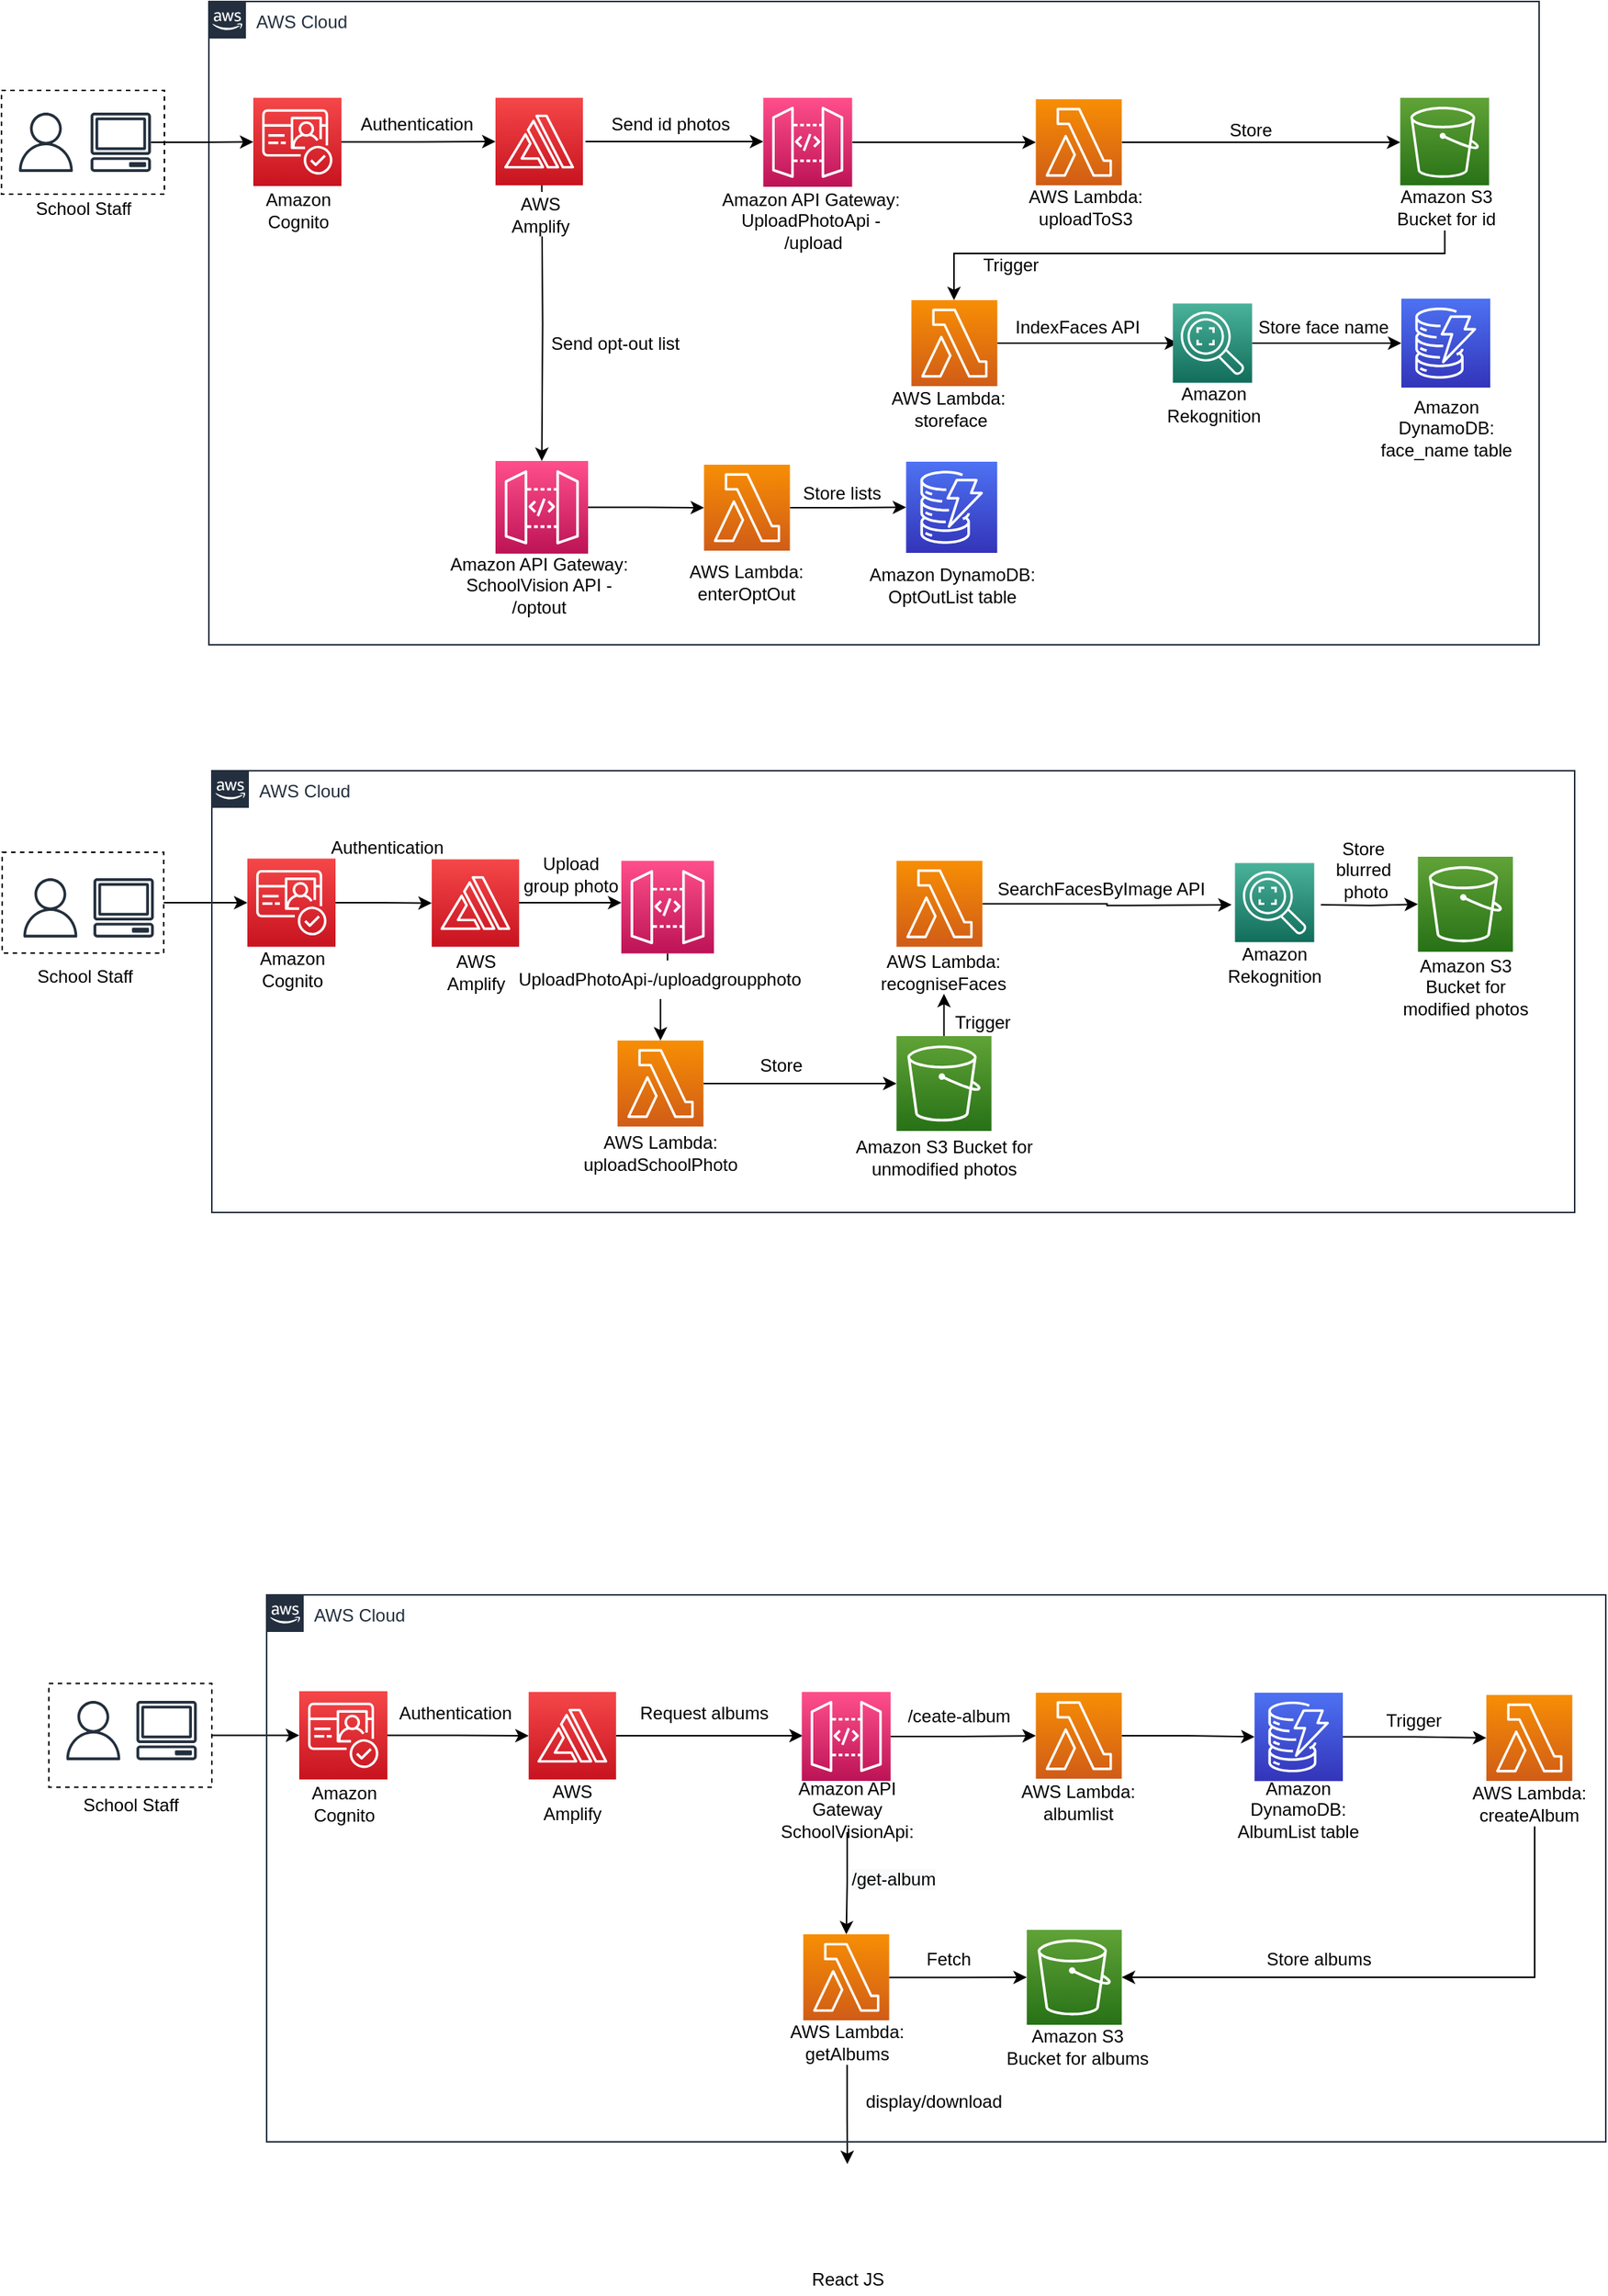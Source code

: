 <mxfile version="16.5.4" type="github">
  <diagram id="0s8Wk6ZnzA-2uvvJdeFV" name="Page-1">
    <mxGraphModel dx="1149" dy="633" grid="0" gridSize="10" guides="1" tooltips="1" connect="1" arrows="1" fold="1" page="1" pageScale="1" pageWidth="1200" pageHeight="1920" math="0" shadow="0">
      <root>
        <mxCell id="0" />
        <mxCell id="1" parent="0" />
        <mxCell id="Q5xUvwP0jopd77sharJf-6" value="AWS Cloud" style="points=[[0,0],[0.25,0],[0.5,0],[0.75,0],[1,0],[1,0.25],[1,0.5],[1,0.75],[1,1],[0.75,1],[0.5,1],[0.25,1],[0,1],[0,0.75],[0,0.5],[0,0.25]];outlineConnect=0;gradientColor=none;html=1;whiteSpace=wrap;fontSize=12;fontStyle=0;container=1;pointerEvents=0;collapsible=0;recursiveResize=0;shape=mxgraph.aws4.group;grIcon=mxgraph.aws4.group_aws_cloud_alt;strokeColor=#232F3E;fillColor=#FFFFFF;verticalAlign=top;align=left;spacingLeft=30;fontColor=#232F3E;dashed=0;" parent="1" vertex="1">
          <mxGeometry x="180" y="100" width="898" height="434" as="geometry" />
        </mxCell>
        <mxCell id="Q5xUvwP0jopd77sharJf-16" style="edgeStyle=orthogonalEdgeStyle;rounded=0;orthogonalLoop=1;jettySize=auto;html=1;" parent="Q5xUvwP0jopd77sharJf-6" target="Q5xUvwP0jopd77sharJf-12" edge="1">
          <mxGeometry relative="1" as="geometry">
            <mxPoint x="254.25" y="94.5" as="sourcePoint" />
          </mxGeometry>
        </mxCell>
        <mxCell id="Q5xUvwP0jopd77sharJf-28" style="edgeStyle=orthogonalEdgeStyle;rounded=0;orthogonalLoop=1;jettySize=auto;html=1;" parent="Q5xUvwP0jopd77sharJf-6" target="Q5xUvwP0jopd77sharJf-3" edge="1">
          <mxGeometry relative="1" as="geometry">
            <mxPoint x="224.75" y="124" as="sourcePoint" />
          </mxGeometry>
        </mxCell>
        <mxCell id="Q5xUvwP0jopd77sharJf-24" style="edgeStyle=orthogonalEdgeStyle;rounded=0;orthogonalLoop=1;jettySize=auto;html=1;" parent="Q5xUvwP0jopd77sharJf-6" source="Q5xUvwP0jopd77sharJf-5" target="Q5xUvwP0jopd77sharJf-4" edge="1">
          <mxGeometry relative="1" as="geometry">
            <Array as="points">
              <mxPoint x="834" y="170" />
              <mxPoint x="503" y="170" />
            </Array>
          </mxGeometry>
        </mxCell>
        <mxCell id="Q5xUvwP0jopd77sharJf-5" value="" style="sketch=0;points=[[0,0,0],[0.25,0,0],[0.5,0,0],[0.75,0,0],[1,0,0],[0,1,0],[0.25,1,0],[0.5,1,0],[0.75,1,0],[1,1,0],[0,0.25,0],[0,0.5,0],[0,0.75,0],[1,0.25,0],[1,0.5,0],[1,0.75,0]];outlineConnect=0;fontColor=#232F3E;gradientColor=#60A337;gradientDirection=north;fillColor=#277116;strokeColor=#ffffff;dashed=0;verticalLabelPosition=bottom;verticalAlign=top;align=center;html=1;fontSize=12;fontStyle=0;aspect=fixed;shape=mxgraph.aws4.resourceIcon;resIcon=mxgraph.aws4.s3;" parent="Q5xUvwP0jopd77sharJf-6" vertex="1">
          <mxGeometry x="804.25" y="65" width="60" height="60" as="geometry" />
        </mxCell>
        <mxCell id="Q5xUvwP0jopd77sharJf-25" style="edgeStyle=orthogonalEdgeStyle;rounded=0;orthogonalLoop=1;jettySize=auto;html=1;" parent="Q5xUvwP0jopd77sharJf-6" source="Q5xUvwP0jopd77sharJf-4" edge="1">
          <mxGeometry relative="1" as="geometry">
            <mxPoint x="654.25" y="230.5" as="targetPoint" />
          </mxGeometry>
        </mxCell>
        <mxCell id="Q5xUvwP0jopd77sharJf-4" value="" style="sketch=0;points=[[0,0,0],[0.25,0,0],[0.5,0,0],[0.75,0,0],[1,0,0],[0,1,0],[0.25,1,0],[0.5,1,0],[0.75,1,0],[1,1,0],[0,0.25,0],[0,0.5,0],[0,0.75,0],[1,0.25,0],[1,0.5,0],[1,0.75,0]];outlineConnect=0;fontColor=#232F3E;gradientColor=#F78E04;gradientDirection=north;fillColor=#D05C17;strokeColor=#ffffff;dashed=0;verticalLabelPosition=bottom;verticalAlign=top;align=center;html=1;fontSize=12;fontStyle=0;aspect=fixed;shape=mxgraph.aws4.resourceIcon;resIcon=mxgraph.aws4.lambda;" parent="Q5xUvwP0jopd77sharJf-6" vertex="1">
          <mxGeometry x="474.25" y="201.5" width="58" height="58" as="geometry" />
        </mxCell>
        <mxCell id="FnyWm62VTVFGa6tfR-ae-3" style="edgeStyle=orthogonalEdgeStyle;rounded=0;orthogonalLoop=1;jettySize=auto;html=1;entryX=0;entryY=0.5;entryDx=0;entryDy=0;entryPerimeter=0;" parent="Q5xUvwP0jopd77sharJf-6" source="Q5xUvwP0jopd77sharJf-3" target="FnyWm62VTVFGa6tfR-ae-2" edge="1">
          <mxGeometry relative="1" as="geometry" />
        </mxCell>
        <mxCell id="Q5xUvwP0jopd77sharJf-3" value="" style="sketch=0;points=[[0,0,0],[0.25,0,0],[0.5,0,0],[0.75,0,0],[1,0,0],[0,1,0],[0.25,1,0],[0.5,1,0],[0.75,1,0],[1,1,0],[0,0.25,0],[0,0.5,0],[0,0.75,0],[1,0.25,0],[1,0.5,0],[1,0.75,0]];outlineConnect=0;fontColor=#232F3E;gradientColor=#FF4F8B;gradientDirection=north;fillColor=#BC1356;strokeColor=#ffffff;dashed=0;verticalLabelPosition=bottom;verticalAlign=top;align=center;html=1;fontSize=12;fontStyle=0;aspect=fixed;shape=mxgraph.aws4.resourceIcon;resIcon=mxgraph.aws4.api_gateway;" parent="Q5xUvwP0jopd77sharJf-6" vertex="1">
          <mxGeometry x="193.5" y="310" width="62.5" height="62.5" as="geometry" />
        </mxCell>
        <mxCell id="Q5xUvwP0jopd77sharJf-1" value="" style="sketch=0;points=[[0,0,0],[0.25,0,0],[0.5,0,0],[0.75,0,0],[1,0,0],[0,1,0],[0.25,1,0],[0.5,1,0],[0.75,1,0],[1,1,0],[0,0.25,0],[0,0.5,0],[0,0.75,0],[1,0.25,0],[1,0.5,0],[1,0.75,0]];outlineConnect=0;fontColor=#232F3E;gradientColor=#4D72F3;gradientDirection=north;fillColor=#3334B9;strokeColor=#ffffff;dashed=0;verticalLabelPosition=bottom;verticalAlign=top;align=center;html=1;fontSize=12;fontStyle=0;aspect=fixed;shape=mxgraph.aws4.resourceIcon;resIcon=mxgraph.aws4.dynamodb;" parent="Q5xUvwP0jopd77sharJf-6" vertex="1">
          <mxGeometry x="805" y="200.5" width="60" height="60" as="geometry" />
        </mxCell>
        <mxCell id="FnyWm62VTVFGa6tfR-ae-7" style="edgeStyle=orthogonalEdgeStyle;rounded=0;orthogonalLoop=1;jettySize=auto;html=1;entryX=0;entryY=0.5;entryDx=0;entryDy=0;entryPerimeter=0;" parent="Q5xUvwP0jopd77sharJf-6" source="Q5xUvwP0jopd77sharJf-12" target="FnyWm62VTVFGa6tfR-ae-6" edge="1">
          <mxGeometry relative="1" as="geometry" />
        </mxCell>
        <mxCell id="Q5xUvwP0jopd77sharJf-12" value="" style="sketch=0;points=[[0,0,0],[0.25,0,0],[0.5,0,0],[0.75,0,0],[1,0,0],[0,1,0],[0.25,1,0],[0.5,1,0],[0.75,1,0],[1,1,0],[0,0.25,0],[0,0.5,0],[0,0.75,0],[1,0.25,0],[1,0.5,0],[1,0.75,0]];outlineConnect=0;fontColor=#232F3E;gradientColor=#FF4F8B;gradientDirection=north;fillColor=#BC1356;strokeColor=#ffffff;dashed=0;verticalLabelPosition=bottom;verticalAlign=top;align=center;html=1;fontSize=12;fontStyle=0;aspect=fixed;shape=mxgraph.aws4.resourceIcon;resIcon=mxgraph.aws4.api_gateway;" parent="Q5xUvwP0jopd77sharJf-6" vertex="1">
          <mxGeometry x="374.25" y="65" width="60" height="60" as="geometry" />
        </mxCell>
        <mxCell id="Q5xUvwP0jopd77sharJf-36" style="edgeStyle=orthogonalEdgeStyle;rounded=0;orthogonalLoop=1;jettySize=auto;html=1;exitX=1;exitY=0.5;exitDx=0;exitDy=0;exitPerimeter=0;" parent="Q5xUvwP0jopd77sharJf-6" source="Q5xUvwP0jopd77sharJf-148" target="Q5xUvwP0jopd77sharJf-1" edge="1">
          <mxGeometry relative="1" as="geometry">
            <mxPoint x="714.47" y="230.5" as="sourcePoint" />
          </mxGeometry>
        </mxCell>
        <mxCell id="Q5xUvwP0jopd77sharJf-17" value="Send id photos&amp;nbsp;" style="text;html=1;align=center;verticalAlign=middle;resizable=0;points=[];autosize=1;strokeColor=none;fillColor=none;" parent="Q5xUvwP0jopd77sharJf-6" vertex="1">
          <mxGeometry x="263" y="73" width="100" height="20" as="geometry" />
        </mxCell>
        <mxCell id="Q5xUvwP0jopd77sharJf-22" value="Trigger" style="text;html=1;align=center;verticalAlign=middle;resizable=0;points=[];autosize=1;strokeColor=none;fillColor=none;" parent="Q5xUvwP0jopd77sharJf-6" vertex="1">
          <mxGeometry x="516" y="167.5" width="50" height="20" as="geometry" />
        </mxCell>
        <mxCell id="Q5xUvwP0jopd77sharJf-30" value="Send opt-out list" style="text;html=1;align=center;verticalAlign=middle;resizable=0;points=[];autosize=1;strokeColor=none;fillColor=none;" parent="Q5xUvwP0jopd77sharJf-6" vertex="1">
          <mxGeometry x="225" y="222" width="97" height="17" as="geometry" />
        </mxCell>
        <mxCell id="Q5xUvwP0jopd77sharJf-34" value="Store lists" style="text;html=1;align=center;verticalAlign=middle;resizable=0;points=[];autosize=1;strokeColor=none;fillColor=none;" parent="Q5xUvwP0jopd77sharJf-6" vertex="1">
          <mxGeometry x="392.25" y="322" width="70" height="20" as="geometry" />
        </mxCell>
        <mxCell id="Q5xUvwP0jopd77sharJf-35" value="" style="sketch=0;points=[[0,0,0],[0.25,0,0],[0.5,0,0],[0.75,0,0],[1,0,0],[0,1,0],[0.25,1,0],[0.5,1,0],[0.75,1,0],[1,1,0],[0,0.25,0],[0,0.5,0],[0,0.75,0],[1,0.25,0],[1,0.5,0],[1,0.75,0]];outlineConnect=0;fontColor=#232F3E;gradientColor=#4D72F3;gradientDirection=north;fillColor=#3334B9;strokeColor=#ffffff;dashed=0;verticalLabelPosition=bottom;verticalAlign=top;align=center;html=1;fontSize=12;fontStyle=0;aspect=fixed;shape=mxgraph.aws4.resourceIcon;resIcon=mxgraph.aws4.dynamodb;" parent="Q5xUvwP0jopd77sharJf-6" vertex="1">
          <mxGeometry x="470.68" y="310.5" width="61.5" height="61.5" as="geometry" />
        </mxCell>
        <mxCell id="Q5xUvwP0jopd77sharJf-26" value="IndexFaces API" style="text;html=1;align=center;verticalAlign=middle;resizable=0;points=[];autosize=1;strokeColor=none;fillColor=none;" parent="Q5xUvwP0jopd77sharJf-6" vertex="1">
          <mxGeometry x="536.24" y="210" width="100" height="20" as="geometry" />
        </mxCell>
        <mxCell id="Q5xUvwP0jopd77sharJf-20" value="Store" style="text;html=1;align=center;verticalAlign=middle;resizable=0;points=[];autosize=1;strokeColor=none;fillColor=none;" parent="Q5xUvwP0jopd77sharJf-6" vertex="1">
          <mxGeometry x="683.25" y="76.5" width="40" height="20" as="geometry" />
        </mxCell>
        <mxCell id="Q5xUvwP0jopd77sharJf-37" value="Store face name" style="text;html=1;align=center;verticalAlign=middle;resizable=0;points=[];autosize=1;strokeColor=none;fillColor=none;" parent="Q5xUvwP0jopd77sharJf-6" vertex="1">
          <mxGeometry x="702" y="210" width="100" height="20" as="geometry" />
        </mxCell>
        <mxCell id="Q5xUvwP0jopd77sharJf-128" value="AWS Amplify" style="text;html=1;strokeColor=none;fillColor=#FFFFFF;align=center;verticalAlign=middle;whiteSpace=wrap;rounded=0;" parent="Q5xUvwP0jopd77sharJf-6" vertex="1">
          <mxGeometry x="193.5" y="128.5" width="60" height="30" as="geometry" />
        </mxCell>
        <mxCell id="Q5xUvwP0jopd77sharJf-132" value="Amazon API Gateway:&lt;br&gt;SchoolVision API -&lt;br&gt;/optout" style="text;html=1;strokeColor=none;fillColor=#FFFFFF;align=center;verticalAlign=middle;whiteSpace=wrap;rounded=0;" parent="Q5xUvwP0jopd77sharJf-6" vertex="1">
          <mxGeometry x="159" y="378.75" width="128" height="30" as="geometry" />
        </mxCell>
        <mxCell id="Q5xUvwP0jopd77sharJf-134" value="Amazon API Gateway:&lt;br&gt;UploadPhotoApi -&lt;br&gt;&amp;nbsp;/upload" style="text;html=1;strokeColor=none;fillColor=#FFFFFF;align=center;verticalAlign=middle;whiteSpace=wrap;rounded=0;" parent="Q5xUvwP0jopd77sharJf-6" vertex="1">
          <mxGeometry x="334.13" y="128.5" width="145.12" height="39" as="geometry" />
        </mxCell>
        <mxCell id="Q5xUvwP0jopd77sharJf-136" value="AWS Lambda:&amp;nbsp;&lt;br&gt;storeface" style="text;html=1;strokeColor=none;fillColor=#FFFFFF;align=center;verticalAlign=middle;whiteSpace=wrap;rounded=0;" parent="Q5xUvwP0jopd77sharJf-6" vertex="1">
          <mxGeometry x="450.25" y="259.5" width="102.37" height="30" as="geometry" />
        </mxCell>
        <mxCell id="Q5xUvwP0jopd77sharJf-138" value="Amazon DynamoDB:&lt;br&gt;OptOutList table" style="text;html=1;strokeColor=none;fillColor=#FFFFFF;align=center;verticalAlign=middle;whiteSpace=wrap;rounded=0;" parent="Q5xUvwP0jopd77sharJf-6" vertex="1">
          <mxGeometry x="439.56" y="378.75" width="123.75" height="30" as="geometry" />
        </mxCell>
        <mxCell id="Q5xUvwP0jopd77sharJf-139" value="Amazon DynamoDB:&lt;br&gt;face_name table" style="text;html=1;strokeColor=none;fillColor=#FFFFFF;align=center;verticalAlign=middle;whiteSpace=wrap;rounded=0;" parent="Q5xUvwP0jopd77sharJf-6" vertex="1">
          <mxGeometry x="788.5" y="262.5" width="93" height="50" as="geometry" />
        </mxCell>
        <mxCell id="Q5xUvwP0jopd77sharJf-140" value="Amazon S3 Bucket for id" style="text;html=1;strokeColor=none;fillColor=#FFFFFF;align=center;verticalAlign=middle;whiteSpace=wrap;rounded=0;" parent="Q5xUvwP0jopd77sharJf-6" vertex="1">
          <mxGeometry x="798.5" y="124" width="73" height="30.5" as="geometry" />
        </mxCell>
        <mxCell id="Q5xUvwP0jopd77sharJf-147" value="Amazon Rekognition" style="text;html=1;strokeColor=none;fillColor=#FFFFFF;align=center;verticalAlign=middle;whiteSpace=wrap;rounded=0;" parent="Q5xUvwP0jopd77sharJf-6" vertex="1">
          <mxGeometry x="647.99" y="257.25" width="60.75" height="30" as="geometry" />
        </mxCell>
        <mxCell id="Q5xUvwP0jopd77sharJf-148" value="" style="sketch=0;points=[[0,0,0],[0.25,0,0],[0.5,0,0],[0.75,0,0],[1,0,0],[0,1,0],[0.25,1,0],[0.5,1,0],[0.75,1,0],[1,1,0],[0,0.25,0],[0,0.5,0],[0,0.75,0],[1,0.25,0],[1,0.5,0],[1,0.75,0]];outlineConnect=0;fontColor=#232F3E;gradientColor=#4AB29A;gradientDirection=north;fillColor=#116D5B;strokeColor=#ffffff;dashed=0;verticalLabelPosition=bottom;verticalAlign=top;align=center;html=1;fontSize=12;fontStyle=0;aspect=fixed;shape=mxgraph.aws4.resourceIcon;resIcon=mxgraph.aws4.rekognition_2;labelBackgroundColor=none;" parent="Q5xUvwP0jopd77sharJf-6" vertex="1">
          <mxGeometry x="650.75" y="203.75" width="53.5" height="53.5" as="geometry" />
        </mxCell>
        <mxCell id="UdzQwvJpdMNRFKDEHR6S-1" value="" style="sketch=0;points=[[0,0,0],[0.25,0,0],[0.5,0,0],[0.75,0,0],[1,0,0],[0,1,0],[0.25,1,0],[0.5,1,0],[0.75,1,0],[1,1,0],[0,0.25,0],[0,0.5,0],[0,0.75,0],[1,0.25,0],[1,0.5,0],[1,0.75,0]];outlineConnect=0;fontColor=#232F3E;gradientColor=#F54749;gradientDirection=north;fillColor=#C7131F;strokeColor=#ffffff;dashed=0;verticalLabelPosition=bottom;verticalAlign=top;align=center;html=1;fontSize=12;fontStyle=0;aspect=fixed;shape=mxgraph.aws4.resourceIcon;resIcon=mxgraph.aws4.amplify;" parent="Q5xUvwP0jopd77sharJf-6" vertex="1">
          <mxGeometry x="193.5" y="65" width="59" height="59" as="geometry" />
        </mxCell>
        <mxCell id="FnyWm62VTVFGa6tfR-ae-4" style="edgeStyle=orthogonalEdgeStyle;rounded=0;orthogonalLoop=1;jettySize=auto;html=1;" parent="Q5xUvwP0jopd77sharJf-6" source="FnyWm62VTVFGa6tfR-ae-2" target="Q5xUvwP0jopd77sharJf-35" edge="1">
          <mxGeometry relative="1" as="geometry" />
        </mxCell>
        <mxCell id="FnyWm62VTVFGa6tfR-ae-2" value="" style="sketch=0;points=[[0,0,0],[0.25,0,0],[0.5,0,0],[0.75,0,0],[1,0,0],[0,1,0],[0.25,1,0],[0.5,1,0],[0.75,1,0],[1,1,0],[0,0.25,0],[0,0.5,0],[0,0.75,0],[1,0.25,0],[1,0.5,0],[1,0.75,0]];outlineConnect=0;fontColor=#232F3E;gradientColor=#F78E04;gradientDirection=north;fillColor=#D05C17;strokeColor=#ffffff;dashed=0;verticalLabelPosition=bottom;verticalAlign=top;align=center;html=1;fontSize=12;fontStyle=0;aspect=fixed;shape=mxgraph.aws4.resourceIcon;resIcon=mxgraph.aws4.lambda;" parent="Q5xUvwP0jopd77sharJf-6" vertex="1">
          <mxGeometry x="334.25" y="312.5" width="58" height="58" as="geometry" />
        </mxCell>
        <mxCell id="FnyWm62VTVFGa6tfR-ae-5" value="AWS Lambda:&lt;br&gt;enterOptOut" style="text;html=1;strokeColor=none;fillColor=#FFFFFF;align=center;verticalAlign=middle;whiteSpace=wrap;rounded=0;" parent="Q5xUvwP0jopd77sharJf-6" vertex="1">
          <mxGeometry x="305.37" y="376.75" width="115.75" height="30" as="geometry" />
        </mxCell>
        <mxCell id="FnyWm62VTVFGa6tfR-ae-8" style="edgeStyle=orthogonalEdgeStyle;rounded=0;orthogonalLoop=1;jettySize=auto;html=1;" parent="Q5xUvwP0jopd77sharJf-6" source="FnyWm62VTVFGa6tfR-ae-6" target="Q5xUvwP0jopd77sharJf-5" edge="1">
          <mxGeometry relative="1" as="geometry" />
        </mxCell>
        <mxCell id="FnyWm62VTVFGa6tfR-ae-6" value="" style="sketch=0;points=[[0,0,0],[0.25,0,0],[0.5,0,0],[0.75,0,0],[1,0,0],[0,1,0],[0.25,1,0],[0.5,1,0],[0.75,1,0],[1,1,0],[0,0.25,0],[0,0.5,0],[0,0.75,0],[1,0.25,0],[1,0.5,0],[1,0.75,0]];outlineConnect=0;fontColor=#232F3E;gradientColor=#F78E04;gradientDirection=north;fillColor=#D05C17;strokeColor=#ffffff;dashed=0;verticalLabelPosition=bottom;verticalAlign=top;align=center;html=1;fontSize=12;fontStyle=0;aspect=fixed;shape=mxgraph.aws4.resourceIcon;resIcon=mxgraph.aws4.lambda;" parent="Q5xUvwP0jopd77sharJf-6" vertex="1">
          <mxGeometry x="558.25" y="66" width="58" height="58" as="geometry" />
        </mxCell>
        <mxCell id="FnyWm62VTVFGa6tfR-ae-9" value="AWS Lambda:&lt;br&gt;uploadToS3" style="text;html=1;strokeColor=none;fillColor=#FFFFFF;align=center;verticalAlign=middle;whiteSpace=wrap;rounded=0;" parent="Q5xUvwP0jopd77sharJf-6" vertex="1">
          <mxGeometry x="536.24" y="124" width="111.75" height="30" as="geometry" />
        </mxCell>
        <mxCell id="UbKPj2T2z4bruhZWwoyb-1" style="edgeStyle=orthogonalEdgeStyle;rounded=0;orthogonalLoop=1;jettySize=auto;html=1;entryX=0;entryY=0.5;entryDx=0;entryDy=0;entryPerimeter=0;" edge="1" parent="Q5xUvwP0jopd77sharJf-6" source="udFu75R_qvl8o7ZPTZK6-70" target="UdzQwvJpdMNRFKDEHR6S-1">
          <mxGeometry relative="1" as="geometry" />
        </mxCell>
        <mxCell id="udFu75R_qvl8o7ZPTZK6-70" value="" style="sketch=0;points=[[0,0,0],[0.25,0,0],[0.5,0,0],[0.75,0,0],[1,0,0],[0,1,0],[0.25,1,0],[0.5,1,0],[0.75,1,0],[1,1,0],[0,0.25,0],[0,0.5,0],[0,0.75,0],[1,0.25,0],[1,0.5,0],[1,0.75,0]];outlineConnect=0;fontColor=#232F3E;gradientColor=#F54749;gradientDirection=north;fillColor=#C7131F;strokeColor=#ffffff;dashed=0;verticalLabelPosition=bottom;verticalAlign=top;align=center;html=1;fontSize=12;fontStyle=0;aspect=fixed;shape=mxgraph.aws4.resourceIcon;resIcon=mxgraph.aws4.cognito;" parent="Q5xUvwP0jopd77sharJf-6" vertex="1">
          <mxGeometry x="30" y="65" width="59.5" height="59.5" as="geometry" />
        </mxCell>
        <mxCell id="Q5xUvwP0jopd77sharJf-15" value="Authentication" style="text;html=1;align=center;verticalAlign=middle;resizable=0;points=[];autosize=1;strokeColor=none;fillColor=none;" parent="Q5xUvwP0jopd77sharJf-6" vertex="1">
          <mxGeometry x="95" y="73" width="90" height="20" as="geometry" />
        </mxCell>
        <mxCell id="udFu75R_qvl8o7ZPTZK6-73" value="Amazon &lt;br&gt;Cognito" style="text;html=1;align=center;verticalAlign=middle;resizable=0;points=[];autosize=1;strokeColor=none;fillColor=none;" parent="Q5xUvwP0jopd77sharJf-6" vertex="1">
          <mxGeometry x="32.75" y="125.5" width="54" height="31" as="geometry" />
        </mxCell>
        <mxCell id="Q5xUvwP0jopd77sharJf-113" value="" style="fontStyle=0;dashed=1;fillColor=none;" parent="1" vertex="1">
          <mxGeometry x="40" y="160" width="110" height="70" as="geometry" />
        </mxCell>
        <mxCell id="Q5xUvwP0jopd77sharJf-8" value="" style="sketch=0;outlineConnect=0;fontColor=#232F3E;gradientColor=none;fillColor=#232F3D;strokeColor=none;dashed=0;verticalLabelPosition=bottom;verticalAlign=top;align=center;html=1;fontSize=12;fontStyle=0;aspect=fixed;pointerEvents=1;shape=mxgraph.aws4.user;" parent="1" vertex="1">
          <mxGeometry x="50" y="175" width="40" height="40" as="geometry" />
        </mxCell>
        <mxCell id="udFu75R_qvl8o7ZPTZK6-72" style="edgeStyle=orthogonalEdgeStyle;rounded=0;orthogonalLoop=1;jettySize=auto;html=1;" parent="1" source="Q5xUvwP0jopd77sharJf-9" target="udFu75R_qvl8o7ZPTZK6-70" edge="1">
          <mxGeometry relative="1" as="geometry" />
        </mxCell>
        <mxCell id="Q5xUvwP0jopd77sharJf-9" value="" style="sketch=0;outlineConnect=0;fontColor=#232F3E;gradientColor=none;fillColor=#232F3D;strokeColor=none;dashed=0;verticalLabelPosition=bottom;verticalAlign=top;align=center;html=1;fontSize=12;fontStyle=0;aspect=fixed;pointerEvents=1;shape=mxgraph.aws4.client;" parent="1" vertex="1">
          <mxGeometry x="100" y="175" width="41.06" height="40" as="geometry" />
        </mxCell>
        <mxCell id="UdzQwvJpdMNRFKDEHR6S-3" value="School Staff" style="text;html=1;align=center;verticalAlign=middle;resizable=0;points=[];autosize=1;strokeColor=none;fillColor=none;" parent="1" vertex="1">
          <mxGeometry x="55" y="230" width="80" height="20" as="geometry" />
        </mxCell>
        <mxCell id="udFu75R_qvl8o7ZPTZK6-37" style="edgeStyle=orthogonalEdgeStyle;rounded=0;orthogonalLoop=1;jettySize=auto;html=1;" parent="1" source="udFu75R_qvl8o7ZPTZK6-38" target="udFu75R_qvl8o7ZPTZK6-39" edge="1">
          <mxGeometry relative="1" as="geometry" />
        </mxCell>
        <mxCell id="udFu75R_qvl8o7ZPTZK6-39" value="" style="shape=image;html=1;verticalAlign=top;verticalLabelPosition=bottom;labelBackgroundColor=#ffffff;imageAspect=0;aspect=fixed;image=https://cdn1.iconfinder.com/data/icons/unicons-line-vol-5/24/react-128.png" parent="1" vertex="1">
          <mxGeometry x="576" y="1559" width="70" height="70" as="geometry" />
        </mxCell>
        <mxCell id="udFu75R_qvl8o7ZPTZK6-55" value="" style="sketch=0;outlineConnect=0;fontColor=#232F3E;gradientColor=none;fillColor=#232F3D;strokeColor=none;dashed=0;verticalLabelPosition=bottom;verticalAlign=top;align=center;html=1;fontSize=12;fontStyle=0;aspect=fixed;pointerEvents=1;shape=mxgraph.aws4.user;" parent="1" vertex="1">
          <mxGeometry x="53" y="691.5" width="40" height="40" as="geometry" />
        </mxCell>
        <mxCell id="udFu75R_qvl8o7ZPTZK6-57" value="" style="sketch=0;outlineConnect=0;fontColor=#232F3E;gradientColor=none;fillColor=#232F3D;strokeColor=none;dashed=0;verticalLabelPosition=bottom;verticalAlign=top;align=center;html=1;fontSize=12;fontStyle=0;aspect=fixed;pointerEvents=1;shape=mxgraph.aws4.client;" parent="1" vertex="1">
          <mxGeometry x="101.94" y="691.5" width="41.06" height="40" as="geometry" />
        </mxCell>
        <mxCell id="udFu75R_qvl8o7ZPTZK6-58" value="School Staff" style="text;html=1;align=center;verticalAlign=middle;resizable=0;points=[];autosize=1;strokeColor=none;fillColor=none;" parent="1" vertex="1">
          <mxGeometry x="56.06" y="748" width="80" height="20" as="geometry" />
        </mxCell>
        <mxCell id="udFu75R_qvl8o7ZPTZK6-60" value="" style="sketch=0;outlineConnect=0;fontColor=#232F3E;gradientColor=none;fillColor=#232F3D;strokeColor=none;dashed=0;verticalLabelPosition=bottom;verticalAlign=top;align=center;html=1;fontSize=12;fontStyle=0;aspect=fixed;pointerEvents=1;shape=mxgraph.aws4.user;" parent="1" vertex="1">
          <mxGeometry x="82" y="1246.5" width="40" height="40" as="geometry" />
        </mxCell>
        <mxCell id="udFu75R_qvl8o7ZPTZK6-61" value="" style="sketch=0;outlineConnect=0;fontColor=#232F3E;gradientColor=none;fillColor=#232F3D;strokeColor=none;dashed=0;verticalLabelPosition=bottom;verticalAlign=top;align=center;html=1;fontSize=12;fontStyle=0;aspect=fixed;pointerEvents=1;shape=mxgraph.aws4.client;" parent="1" vertex="1">
          <mxGeometry x="130.94" y="1246.5" width="41.06" height="40" as="geometry" />
        </mxCell>
        <mxCell id="udFu75R_qvl8o7ZPTZK6-62" value="School Staff" style="text;html=1;align=center;verticalAlign=middle;resizable=0;points=[];autosize=1;strokeColor=none;fillColor=none;" parent="1" vertex="1">
          <mxGeometry x="87" y="1306.5" width="80" height="20" as="geometry" />
        </mxCell>
        <mxCell id="udFu75R_qvl8o7ZPTZK6-63" value="React JS" style="text;html=1;align=center;verticalAlign=middle;resizable=0;points=[];autosize=1;strokeColor=none;fillColor=none;" parent="1" vertex="1">
          <mxGeometry x="581" y="1627" width="60" height="20" as="geometry" />
        </mxCell>
        <mxCell id="udFu75R_qvl8o7ZPTZK6-80" style="edgeStyle=orthogonalEdgeStyle;rounded=0;orthogonalLoop=1;jettySize=auto;html=1;" parent="1" source="udFu75R_qvl8o7ZPTZK6-65" target="udFu75R_qvl8o7ZPTZK6-74" edge="1">
          <mxGeometry relative="1" as="geometry" />
        </mxCell>
        <mxCell id="udFu75R_qvl8o7ZPTZK6-65" value="" style="fontStyle=0;dashed=1;fillColor=none;" parent="1" vertex="1">
          <mxGeometry x="40.47" y="674" width="109.06" height="68" as="geometry" />
        </mxCell>
        <mxCell id="UbKPj2T2z4bruhZWwoyb-4" style="edgeStyle=orthogonalEdgeStyle;rounded=0;orthogonalLoop=1;jettySize=auto;html=1;" edge="1" parent="1" source="udFu75R_qvl8o7ZPTZK6-66" target="udFu75R_qvl8o7ZPTZK6-76">
          <mxGeometry relative="1" as="geometry" />
        </mxCell>
        <mxCell id="udFu75R_qvl8o7ZPTZK6-66" value="" style="fontStyle=0;dashed=1;fillColor=none;" parent="1" vertex="1">
          <mxGeometry x="72" y="1234.75" width="110" height="70" as="geometry" />
        </mxCell>
        <mxCell id="udFu75R_qvl8o7ZPTZK6-67" value="AWS Cloud" style="points=[[0,0],[0.25,0],[0.5,0],[0.75,0],[1,0],[1,0.25],[1,0.5],[1,0.75],[1,1],[0.75,1],[0.5,1],[0.25,1],[0,1],[0,0.75],[0,0.5],[0,0.25]];outlineConnect=0;gradientColor=none;html=1;whiteSpace=wrap;fontSize=12;fontStyle=0;container=1;pointerEvents=0;collapsible=0;recursiveResize=0;shape=mxgraph.aws4.group;grIcon=mxgraph.aws4.group_aws_cloud_alt;strokeColor=#232F3E;fillColor=none;verticalAlign=top;align=left;spacingLeft=30;fontColor=#232F3E;dashed=0;" parent="1" vertex="1">
          <mxGeometry x="182" y="619" width="920" height="298" as="geometry" />
        </mxCell>
        <mxCell id="udFu75R_qvl8o7ZPTZK6-8" value="Authentication" style="text;html=1;align=center;verticalAlign=middle;resizable=0;points=[];autosize=1;strokeColor=none;fillColor=none;" parent="udFu75R_qvl8o7ZPTZK6-67" vertex="1">
          <mxGeometry x="73" y="42.25" width="90" height="20" as="geometry" />
        </mxCell>
        <mxCell id="udFu75R_qvl8o7ZPTZK6-75" value="Amazon &lt;br&gt;Cognito" style="text;html=1;align=center;verticalAlign=middle;resizable=0;points=[];autosize=1;strokeColor=none;fillColor=none;" parent="udFu75R_qvl8o7ZPTZK6-67" vertex="1">
          <mxGeometry x="26.75" y="118.75" width="54" height="31" as="geometry" />
        </mxCell>
        <mxCell id="UbKPj2T2z4bruhZWwoyb-2" style="edgeStyle=orthogonalEdgeStyle;rounded=0;orthogonalLoop=1;jettySize=auto;html=1;" edge="1" parent="udFu75R_qvl8o7ZPTZK6-67" source="udFu75R_qvl8o7ZPTZK6-74" target="udFu75R_qvl8o7ZPTZK6-24">
          <mxGeometry relative="1" as="geometry" />
        </mxCell>
        <mxCell id="udFu75R_qvl8o7ZPTZK6-74" value="" style="sketch=0;points=[[0,0,0],[0.25,0,0],[0.5,0,0],[0.75,0,0],[1,0,0],[0,1,0],[0.25,1,0],[0.5,1,0],[0.75,1,0],[1,1,0],[0,0.25,0],[0,0.5,0],[0,0.75,0],[1,0.25,0],[1,0.5,0],[1,0.75,0]];outlineConnect=0;fontColor=#232F3E;gradientColor=#F54749;gradientDirection=north;fillColor=#C7131F;strokeColor=#ffffff;dashed=0;verticalLabelPosition=bottom;verticalAlign=top;align=center;html=1;fontSize=12;fontStyle=0;aspect=fixed;shape=mxgraph.aws4.resourceIcon;resIcon=mxgraph.aws4.cognito;" parent="udFu75R_qvl8o7ZPTZK6-67" vertex="1">
          <mxGeometry x="24" y="59.25" width="59.5" height="59.5" as="geometry" />
        </mxCell>
        <mxCell id="udFu75R_qvl8o7ZPTZK6-1" value="" style="sketch=0;points=[[0,0,0],[0.25,0,0],[0.5,0,0],[0.75,0,0],[1,0,0],[0,1,0],[0.25,1,0],[0.5,1,0],[0.75,1,0],[1,1,0],[0,0.25,0],[0,0.5,0],[0,0.75,0],[1,0.25,0],[1,0.5,0],[1,0.75,0]];outlineConnect=0;fontColor=#232F3E;gradientColor=#FF4F8B;gradientDirection=north;fillColor=#BC1356;strokeColor=#ffffff;dashed=0;verticalLabelPosition=bottom;verticalAlign=top;align=center;html=1;fontSize=12;fontStyle=0;aspect=fixed;shape=mxgraph.aws4.resourceIcon;resIcon=mxgraph.aws4.api_gateway;" parent="udFu75R_qvl8o7ZPTZK6-67" vertex="1">
          <mxGeometry x="276.44" y="60.75" width="62.5" height="62.5" as="geometry" />
        </mxCell>
        <mxCell id="udFu75R_qvl8o7ZPTZK6-2" style="edgeStyle=orthogonalEdgeStyle;rounded=0;orthogonalLoop=1;jettySize=auto;html=1;" parent="udFu75R_qvl8o7ZPTZK6-67" source="udFu75R_qvl8o7ZPTZK6-3" edge="1">
          <mxGeometry relative="1" as="geometry">
            <mxPoint x="688.44" y="90.435" as="targetPoint" />
          </mxGeometry>
        </mxCell>
        <mxCell id="udFu75R_qvl8o7ZPTZK6-3" value="" style="sketch=0;points=[[0,0,0],[0.25,0,0],[0.5,0,0],[0.75,0,0],[1,0,0],[0,1,0],[0.25,1,0],[0.5,1,0],[0.75,1,0],[1,1,0],[0,0.25,0],[0,0.5,0],[0,0.75,0],[1,0.25,0],[1,0.5,0],[1,0.75,0]];outlineConnect=0;fontColor=#232F3E;gradientColor=#F78E04;gradientDirection=north;fillColor=#D05C17;strokeColor=#ffffff;dashed=0;verticalLabelPosition=bottom;verticalAlign=top;align=center;html=1;fontSize=12;fontStyle=0;aspect=fixed;shape=mxgraph.aws4.resourceIcon;resIcon=mxgraph.aws4.lambda;" parent="udFu75R_qvl8o7ZPTZK6-67" vertex="1">
          <mxGeometry x="462.19" y="60.75" width="58" height="58" as="geometry" />
        </mxCell>
        <mxCell id="udFu75R_qvl8o7ZPTZK6-4" value="" style="edgeStyle=orthogonalEdgeStyle;rounded=0;orthogonalLoop=1;jettySize=auto;html=1;" parent="udFu75R_qvl8o7ZPTZK6-67" target="udFu75R_qvl8o7ZPTZK6-6" edge="1">
          <mxGeometry relative="1" as="geometry">
            <mxPoint x="748.66" y="90.435" as="sourcePoint" />
          </mxGeometry>
        </mxCell>
        <mxCell id="udFu75R_qvl8o7ZPTZK6-5" style="edgeStyle=orthogonalEdgeStyle;rounded=0;orthogonalLoop=1;jettySize=auto;html=1;" parent="udFu75R_qvl8o7ZPTZK6-67" target="udFu75R_qvl8o7ZPTZK6-1" edge="1">
          <mxGeometry relative="1" as="geometry">
            <mxPoint x="238.44" y="89" as="sourcePoint" />
            <Array as="points">
              <mxPoint x="198.44" y="89" />
              <mxPoint x="198.44" y="89" />
            </Array>
          </mxGeometry>
        </mxCell>
        <mxCell id="udFu75R_qvl8o7ZPTZK6-6" value="" style="sketch=0;points=[[0,0,0],[0.25,0,0],[0.5,0,0],[0.75,0,0],[1,0,0],[0,1,0],[0.25,1,0],[0.5,1,0],[0.75,1,0],[1,1,0],[0,0.25,0],[0,0.5,0],[0,0.75,0],[1,0.25,0],[1,0.5,0],[1,0.75,0]];outlineConnect=0;fontColor=#232F3E;gradientColor=#60A337;gradientDirection=north;fillColor=#277116;strokeColor=#ffffff;dashed=0;verticalLabelPosition=bottom;verticalAlign=top;align=center;html=1;fontSize=12;fontStyle=0;aspect=fixed;shape=mxgraph.aws4.resourceIcon;resIcon=mxgraph.aws4.s3;" parent="udFu75R_qvl8o7ZPTZK6-67" vertex="1">
          <mxGeometry x="814.19" y="58" width="64.12" height="64.12" as="geometry" />
        </mxCell>
        <mxCell id="udFu75R_qvl8o7ZPTZK6-7" value="SearchFacesByImage API" style="text;html=1;align=center;verticalAlign=middle;resizable=0;points=[];autosize=1;strokeColor=none;fillColor=none;" parent="udFu75R_qvl8o7ZPTZK6-67" vertex="1">
          <mxGeometry x="520.19" y="70" width="160" height="20" as="geometry" />
        </mxCell>
        <mxCell id="udFu75R_qvl8o7ZPTZK6-9" value="AWS Amplify" style="text;html=1;strokeColor=none;fillColor=#FFFFFF;align=center;verticalAlign=middle;whiteSpace=wrap;rounded=0;" parent="udFu75R_qvl8o7ZPTZK6-67" vertex="1">
          <mxGeometry x="148.44" y="120.5" width="60.75" height="30" as="geometry" />
        </mxCell>
        <mxCell id="udFu75R_qvl8o7ZPTZK6-10" value="AWS Lambda:&lt;br&gt;recogniseFaces" style="text;html=1;strokeColor=none;fillColor=#FFFFFF;align=center;verticalAlign=middle;whiteSpace=wrap;rounded=0;" parent="udFu75R_qvl8o7ZPTZK6-67" vertex="1">
          <mxGeometry x="450.24" y="120.5" width="88" height="30" as="geometry" />
        </mxCell>
        <mxCell id="udFu75R_qvl8o7ZPTZK6-11" value="Amazon S3 Bucket for modified photos" style="text;html=1;strokeColor=none;fillColor=#FFFFFF;align=center;verticalAlign=middle;whiteSpace=wrap;rounded=0;" parent="udFu75R_qvl8o7ZPTZK6-67" vertex="1">
          <mxGeometry x="796.62" y="131" width="99.25" height="30" as="geometry" />
        </mxCell>
        <mxCell id="udFu75R_qvl8o7ZPTZK6-12" value="" style="sketch=0;points=[[0,0,0],[0.25,0,0],[0.5,0,0],[0.75,0,0],[1,0,0],[0,1,0],[0.25,1,0],[0.5,1,0],[0.75,1,0],[1,1,0],[0,0.25,0],[0,0.5,0],[0,0.75,0],[1,0.25,0],[1,0.5,0],[1,0.75,0]];outlineConnect=0;fontColor=#232F3E;gradientColor=#4AB29A;gradientDirection=north;fillColor=#116D5B;strokeColor=#ffffff;dashed=0;verticalLabelPosition=bottom;verticalAlign=top;align=center;html=1;fontSize=12;fontStyle=0;aspect=fixed;shape=mxgraph.aws4.resourceIcon;resIcon=mxgraph.aws4.rekognition_2;labelBackgroundColor=none;" parent="udFu75R_qvl8o7ZPTZK6-67" vertex="1">
          <mxGeometry x="690.69" y="62.25" width="53.5" height="53.5" as="geometry" />
        </mxCell>
        <mxCell id="udFu75R_qvl8o7ZPTZK6-13" value="Amazon Rekognition" style="text;html=1;strokeColor=none;fillColor=#FFFFFF;align=center;verticalAlign=middle;whiteSpace=wrap;rounded=0;" parent="udFu75R_qvl8o7ZPTZK6-67" vertex="1">
          <mxGeometry x="687.06" y="115.75" width="60.75" height="30" as="geometry" />
        </mxCell>
        <mxCell id="udFu75R_qvl8o7ZPTZK6-14" style="edgeStyle=orthogonalEdgeStyle;rounded=0;orthogonalLoop=1;jettySize=auto;html=1;entryX=0.5;entryY=1;entryDx=0;entryDy=0;" parent="udFu75R_qvl8o7ZPTZK6-67" source="udFu75R_qvl8o7ZPTZK6-15" target="udFu75R_qvl8o7ZPTZK6-10" edge="1">
          <mxGeometry relative="1" as="geometry" />
        </mxCell>
        <mxCell id="udFu75R_qvl8o7ZPTZK6-15" value="" style="sketch=0;points=[[0,0,0],[0.25,0,0],[0.5,0,0],[0.75,0,0],[1,0,0],[0,1,0],[0.25,1,0],[0.5,1,0],[0.75,1,0],[1,1,0],[0,0.25,0],[0,0.5,0],[0,0.75,0],[1,0.25,0],[1,0.5,0],[1,0.75,0]];outlineConnect=0;fontColor=#232F3E;gradientColor=#60A337;gradientDirection=north;fillColor=#277116;strokeColor=#ffffff;dashed=0;verticalLabelPosition=bottom;verticalAlign=top;align=center;html=1;fontSize=12;fontStyle=0;aspect=fixed;shape=mxgraph.aws4.resourceIcon;resIcon=mxgraph.aws4.s3;" parent="udFu75R_qvl8o7ZPTZK6-67" vertex="1">
          <mxGeometry x="462.19" y="178.94" width="64.12" height="64.12" as="geometry" />
        </mxCell>
        <mxCell id="udFu75R_qvl8o7ZPTZK6-16" value="Amazon S3 Bucket for unmodified photos" style="text;html=1;strokeColor=none;fillColor=#FFFFFF;align=center;verticalAlign=middle;whiteSpace=wrap;rounded=0;" parent="udFu75R_qvl8o7ZPTZK6-67" vertex="1">
          <mxGeometry x="425.95" y="246" width="136.57" height="30" as="geometry" />
        </mxCell>
        <mxCell id="udFu75R_qvl8o7ZPTZK6-17" value="Store" style="text;html=1;align=center;verticalAlign=middle;resizable=0;points=[];autosize=1;strokeColor=none;fillColor=none;" parent="udFu75R_qvl8o7ZPTZK6-67" vertex="1">
          <mxGeometry x="364.44" y="190" width="39" height="17" as="geometry" />
        </mxCell>
        <mxCell id="udFu75R_qvl8o7ZPTZK6-18" value="Trigger" style="text;html=1;align=center;verticalAlign=middle;resizable=0;points=[];autosize=1;strokeColor=none;fillColor=none;" parent="udFu75R_qvl8o7ZPTZK6-67" vertex="1">
          <mxGeometry x="496.0" y="161" width="47" height="17" as="geometry" />
        </mxCell>
        <mxCell id="udFu75R_qvl8o7ZPTZK6-24" value="" style="sketch=0;points=[[0,0,0],[0.25,0,0],[0.5,0,0],[0.75,0,0],[1,0,0],[0,1,0],[0.25,1,0],[0.5,1,0],[0.75,1,0],[1,1,0],[0,0.25,0],[0,0.5,0],[0,0.75,0],[1,0.25,0],[1,0.5,0],[1,0.75,0]];outlineConnect=0;fontColor=#232F3E;gradientColor=#F54749;gradientDirection=north;fillColor=#C7131F;strokeColor=#ffffff;dashed=0;verticalLabelPosition=bottom;verticalAlign=top;align=center;html=1;fontSize=12;fontStyle=0;aspect=fixed;shape=mxgraph.aws4.resourceIcon;resIcon=mxgraph.aws4.amplify;" parent="udFu75R_qvl8o7ZPTZK6-67" vertex="1">
          <mxGeometry x="148.44" y="59.75" width="59" height="59" as="geometry" />
        </mxCell>
        <mxCell id="udFu75R_qvl8o7ZPTZK6-25" style="edgeStyle=orthogonalEdgeStyle;rounded=0;orthogonalLoop=1;jettySize=auto;html=1;entryX=0;entryY=0.5;entryDx=0;entryDy=0;entryPerimeter=0;" parent="udFu75R_qvl8o7ZPTZK6-67" source="udFu75R_qvl8o7ZPTZK6-26" target="udFu75R_qvl8o7ZPTZK6-15" edge="1">
          <mxGeometry relative="1" as="geometry" />
        </mxCell>
        <mxCell id="udFu75R_qvl8o7ZPTZK6-26" value="" style="sketch=0;points=[[0,0,0],[0.25,0,0],[0.5,0,0],[0.75,0,0],[1,0,0],[0,1,0],[0.25,1,0],[0.5,1,0],[0.75,1,0],[1,1,0],[0,0.25,0],[0,0.5,0],[0,0.75,0],[1,0.25,0],[1,0.5,0],[1,0.75,0]];outlineConnect=0;fontColor=#232F3E;gradientColor=#F78E04;gradientDirection=north;fillColor=#D05C17;strokeColor=#ffffff;dashed=0;verticalLabelPosition=bottom;verticalAlign=top;align=center;html=1;fontSize=12;fontStyle=0;aspect=fixed;shape=mxgraph.aws4.resourceIcon;resIcon=mxgraph.aws4.lambda;" parent="udFu75R_qvl8o7ZPTZK6-67" vertex="1">
          <mxGeometry x="273.88" y="182" width="58" height="58" as="geometry" />
        </mxCell>
        <mxCell id="udFu75R_qvl8o7ZPTZK6-28" value="" style="edgeStyle=orthogonalEdgeStyle;rounded=0;orthogonalLoop=1;jettySize=auto;html=1;endArrow=none;" parent="udFu75R_qvl8o7ZPTZK6-67" source="udFu75R_qvl8o7ZPTZK6-1" target="udFu75R_qvl8o7ZPTZK6-30" edge="1">
          <mxGeometry relative="1" as="geometry">
            <mxPoint x="307.74" y="123.25" as="sourcePoint" />
            <mxPoint x="307.74" y="174" as="targetPoint" />
          </mxGeometry>
        </mxCell>
        <mxCell id="udFu75R_qvl8o7ZPTZK6-29" style="edgeStyle=orthogonalEdgeStyle;rounded=0;orthogonalLoop=1;jettySize=auto;html=1;entryX=0.5;entryY=0;entryDx=0;entryDy=0;entryPerimeter=0;" parent="udFu75R_qvl8o7ZPTZK6-67" source="udFu75R_qvl8o7ZPTZK6-30" target="udFu75R_qvl8o7ZPTZK6-26" edge="1">
          <mxGeometry relative="1" as="geometry" />
        </mxCell>
        <mxCell id="udFu75R_qvl8o7ZPTZK6-30" value="UploadPhotoApi-/uploadgroupphoto" style="text;html=1;strokeColor=none;fillColor=#FFFFFF;align=center;verticalAlign=middle;whiteSpace=wrap;rounded=0;" parent="udFu75R_qvl8o7ZPTZK6-67" vertex="1">
          <mxGeometry x="230.32" y="128" width="145.12" height="26" as="geometry" />
        </mxCell>
        <mxCell id="udFu75R_qvl8o7ZPTZK6-27" value="Upload &lt;br&gt;group photo" style="text;html=1;align=center;verticalAlign=middle;resizable=0;points=[];autosize=1;strokeColor=none;fillColor=none;" parent="udFu75R_qvl8o7ZPTZK6-67" vertex="1">
          <mxGeometry x="204.5" y="54" width="74" height="31" as="geometry" />
        </mxCell>
        <mxCell id="udFu75R_qvl8o7ZPTZK6-31" value="AWS Lambda:&lt;br&gt;uploadSchoolPhoto" style="text;html=1;strokeColor=none;fillColor=#FFFFFF;align=center;verticalAlign=middle;whiteSpace=wrap;rounded=0;" parent="udFu75R_qvl8o7ZPTZK6-67" vertex="1">
          <mxGeometry x="236.94" y="243.06" width="131.87" height="30" as="geometry" />
        </mxCell>
        <mxCell id="udFu75R_qvl8o7ZPTZK6-64" value="Store&lt;br&gt;blurred&lt;br&gt;&amp;nbsp;photo" style="text;html=1;align=center;verticalAlign=middle;resizable=0;points=[];autosize=1;strokeColor=none;fillColor=none;" parent="udFu75R_qvl8o7ZPTZK6-67" vertex="1">
          <mxGeometry x="752" y="42.25" width="50" height="50" as="geometry" />
        </mxCell>
        <mxCell id="udFu75R_qvl8o7ZPTZK6-69" value="AWS Cloud" style="points=[[0,0],[0.25,0],[0.5,0],[0.75,0],[1,0],[1,0.25],[1,0.5],[1,0.75],[1,1],[0.75,1],[0.5,1],[0.25,1],[0,1],[0,0.75],[0,0.5],[0,0.25]];outlineConnect=0;gradientColor=none;html=1;whiteSpace=wrap;fontSize=12;fontStyle=0;container=1;pointerEvents=0;collapsible=0;recursiveResize=0;shape=mxgraph.aws4.group;grIcon=mxgraph.aws4.group_aws_cloud_alt;strokeColor=#232F3E;fillColor=none;verticalAlign=top;align=left;spacingLeft=30;fontColor=#232F3E;dashed=0;" parent="1" vertex="1">
          <mxGeometry x="219" y="1175" width="904" height="369" as="geometry" />
        </mxCell>
        <mxCell id="UbKPj2T2z4bruhZWwoyb-3" style="edgeStyle=orthogonalEdgeStyle;rounded=0;orthogonalLoop=1;jettySize=auto;html=1;" edge="1" parent="udFu75R_qvl8o7ZPTZK6-69" source="udFu75R_qvl8o7ZPTZK6-76" target="udFu75R_qvl8o7ZPTZK6-20">
          <mxGeometry relative="1" as="geometry" />
        </mxCell>
        <mxCell id="udFu75R_qvl8o7ZPTZK6-76" value="" style="sketch=0;points=[[0,0,0],[0.25,0,0],[0.5,0,0],[0.75,0,0],[1,0,0],[0,1,0],[0.25,1,0],[0.5,1,0],[0.75,1,0],[1,1,0],[0,0.25,0],[0,0.5,0],[0,0.75,0],[1,0.25,0],[1,0.5,0],[1,0.75,0]];outlineConnect=0;fontColor=#232F3E;gradientColor=#F54749;gradientDirection=north;fillColor=#C7131F;strokeColor=#ffffff;dashed=0;verticalLabelPosition=bottom;verticalAlign=top;align=center;html=1;fontSize=12;fontStyle=0;aspect=fixed;shape=mxgraph.aws4.resourceIcon;resIcon=mxgraph.aws4.cognito;" parent="udFu75R_qvl8o7ZPTZK6-69" vertex="1">
          <mxGeometry x="22" y="65" width="59.5" height="59.5" as="geometry" />
        </mxCell>
        <mxCell id="udFu75R_qvl8o7ZPTZK6-77" value="Amazon &lt;br&gt;Cognito" style="text;html=1;align=center;verticalAlign=middle;resizable=0;points=[];autosize=1;strokeColor=none;fillColor=none;" parent="udFu75R_qvl8o7ZPTZK6-69" vertex="1">
          <mxGeometry x="24.75" y="125.12" width="54" height="31" as="geometry" />
        </mxCell>
        <mxCell id="udFu75R_qvl8o7ZPTZK6-19" style="edgeStyle=orthogonalEdgeStyle;rounded=0;orthogonalLoop=1;jettySize=auto;html=1;" parent="udFu75R_qvl8o7ZPTZK6-69" source="udFu75R_qvl8o7ZPTZK6-20" edge="1">
          <mxGeometry relative="1" as="geometry">
            <mxPoint x="361.88" y="95.0" as="targetPoint" />
          </mxGeometry>
        </mxCell>
        <mxCell id="udFu75R_qvl8o7ZPTZK6-20" value="" style="sketch=0;points=[[0,0,0],[0.25,0,0],[0.5,0,0],[0.75,0,0],[1,0,0],[0,1,0],[0.25,1,0],[0.5,1,0],[0.75,1,0],[1,1,0],[0,0.25,0],[0,0.5,0],[0,0.75,0],[1,0.25,0],[1,0.5,0],[1,0.75,0]];outlineConnect=0;fontColor=#232F3E;gradientColor=#F54749;gradientDirection=north;fillColor=#C7131F;strokeColor=#ffffff;dashed=0;verticalLabelPosition=bottom;verticalAlign=top;align=center;html=1;fontSize=12;fontStyle=0;aspect=fixed;shape=mxgraph.aws4.resourceIcon;resIcon=mxgraph.aws4.amplify;" parent="udFu75R_qvl8o7ZPTZK6-69" vertex="1">
          <mxGeometry x="176.88" y="65.5" width="59" height="59" as="geometry" />
        </mxCell>
        <mxCell id="udFu75R_qvl8o7ZPTZK6-21" value="AWS Amplify" style="text;html=1;strokeColor=none;fillColor=#FFFFFF;align=center;verticalAlign=middle;whiteSpace=wrap;rounded=0;" parent="udFu75R_qvl8o7ZPTZK6-69" vertex="1">
          <mxGeometry x="176.01" y="125.12" width="60.75" height="30" as="geometry" />
        </mxCell>
        <mxCell id="udFu75R_qvl8o7ZPTZK6-23" value="Request albums" style="text;html=1;align=center;verticalAlign=middle;resizable=0;points=[];autosize=1;strokeColor=none;fillColor=none;" parent="udFu75R_qvl8o7ZPTZK6-69" vertex="1">
          <mxGeometry x="245.13" y="70" width="100" height="20" as="geometry" />
        </mxCell>
        <mxCell id="udFu75R_qvl8o7ZPTZK6-33" value="" style="sketch=0;points=[[0,0,0],[0.25,0,0],[0.5,0,0],[0.75,0,0],[1,0,0],[0,1,0],[0.25,1,0],[0.5,1,0],[0.75,1,0],[1,1,0],[0,0.25,0],[0,0.5,0],[0,0.75,0],[1,0.25,0],[1,0.5,0],[1,0.75,0]];outlineConnect=0;fontColor=#232F3E;gradientColor=#FF4F8B;gradientDirection=north;fillColor=#BC1356;strokeColor=#ffffff;dashed=0;verticalLabelPosition=bottom;verticalAlign=top;align=center;html=1;fontSize=12;fontStyle=0;aspect=fixed;shape=mxgraph.aws4.resourceIcon;resIcon=mxgraph.aws4.api_gateway;" parent="udFu75R_qvl8o7ZPTZK6-69" vertex="1">
          <mxGeometry x="361.26" y="65.5" width="60" height="60" as="geometry" />
        </mxCell>
        <mxCell id="udFu75R_qvl8o7ZPTZK6-36" value="" style="sketch=0;points=[[0,0,0],[0.25,0,0],[0.5,0,0],[0.75,0,0],[1,0,0],[0,1,0],[0.25,1,0],[0.5,1,0],[0.75,1,0],[1,1,0],[0,0.25,0],[0,0.5,0],[0,0.75,0],[1,0.25,0],[1,0.5,0],[1,0.75,0]];outlineConnect=0;fontColor=#232F3E;gradientColor=#F78E04;gradientDirection=north;fillColor=#D05C17;strokeColor=#ffffff;dashed=0;verticalLabelPosition=bottom;verticalAlign=top;align=center;html=1;fontSize=12;fontStyle=0;aspect=fixed;shape=mxgraph.aws4.resourceIcon;resIcon=mxgraph.aws4.lambda;" parent="udFu75R_qvl8o7ZPTZK6-69" vertex="1">
          <mxGeometry x="362.26" y="229.06" width="58" height="58" as="geometry" />
        </mxCell>
        <mxCell id="udFu75R_qvl8o7ZPTZK6-38" value="AWS Lambda:&lt;br&gt;getAlbums" style="text;html=1;strokeColor=none;fillColor=#FFFFFF;align=center;verticalAlign=middle;whiteSpace=wrap;rounded=0;" parent="udFu75R_qvl8o7ZPTZK6-69" vertex="1">
          <mxGeometry x="341.82" y="287.06" width="100.13" height="30" as="geometry" />
        </mxCell>
        <mxCell id="udFu75R_qvl8o7ZPTZK6-41" value="" style="sketch=0;points=[[0,0,0],[0.25,0,0],[0.5,0,0],[0.75,0,0],[1,0,0],[0,1,0],[0.25,1,0],[0.5,1,0],[0.75,1,0],[1,1,0],[0,0.25,0],[0,0.5,0],[0,0.75,0],[1,0.25,0],[1,0.5,0],[1,0.75,0]];outlineConnect=0;fontColor=#232F3E;gradientColor=#F78E04;gradientDirection=north;fillColor=#D05C17;strokeColor=#ffffff;dashed=0;verticalLabelPosition=bottom;verticalAlign=top;align=center;html=1;fontSize=12;fontStyle=0;aspect=fixed;shape=mxgraph.aws4.resourceIcon;resIcon=mxgraph.aws4.lambda;" parent="udFu75R_qvl8o7ZPTZK6-69" vertex="1">
          <mxGeometry x="519.26" y="66" width="58" height="58" as="geometry" />
        </mxCell>
        <mxCell id="udFu75R_qvl8o7ZPTZK6-32" style="edgeStyle=orthogonalEdgeStyle;rounded=0;orthogonalLoop=1;jettySize=auto;html=1;" parent="udFu75R_qvl8o7ZPTZK6-69" source="udFu75R_qvl8o7ZPTZK6-33" target="udFu75R_qvl8o7ZPTZK6-41" edge="1">
          <mxGeometry relative="1" as="geometry" />
        </mxCell>
        <mxCell id="udFu75R_qvl8o7ZPTZK6-43" value="" style="sketch=0;points=[[0,0,0],[0.25,0,0],[0.5,0,0],[0.75,0,0],[1,0,0],[0,1,0],[0.25,1,0],[0.5,1,0],[0.75,1,0],[1,1,0],[0,0.25,0],[0,0.5,0],[0,0.75,0],[1,0.25,0],[1,0.5,0],[1,0.75,0]];outlineConnect=0;fontColor=#232F3E;gradientColor=#60A337;gradientDirection=north;fillColor=#277116;strokeColor=#ffffff;dashed=0;verticalLabelPosition=bottom;verticalAlign=top;align=center;html=1;fontSize=12;fontStyle=0;aspect=fixed;shape=mxgraph.aws4.resourceIcon;resIcon=mxgraph.aws4.s3;" parent="udFu75R_qvl8o7ZPTZK6-69" vertex="1">
          <mxGeometry x="513.14" y="226.0" width="64.12" height="64.12" as="geometry" />
        </mxCell>
        <mxCell id="udFu75R_qvl8o7ZPTZK6-35" style="edgeStyle=orthogonalEdgeStyle;rounded=0;orthogonalLoop=1;jettySize=auto;html=1;" parent="udFu75R_qvl8o7ZPTZK6-69" source="udFu75R_qvl8o7ZPTZK6-36" target="udFu75R_qvl8o7ZPTZK6-43" edge="1">
          <mxGeometry relative="1" as="geometry" />
        </mxCell>
        <mxCell id="udFu75R_qvl8o7ZPTZK6-45" value="" style="sketch=0;points=[[0,0,0],[0.25,0,0],[0.5,0,0],[0.75,0,0],[1,0,0],[0,1,0],[0.25,1,0],[0.5,1,0],[0.75,1,0],[1,1,0],[0,0.25,0],[0,0.5,0],[0,0.75,0],[1,0.25,0],[1,0.5,0],[1,0.75,0]];outlineConnect=0;fontColor=#232F3E;gradientColor=#4D72F3;gradientDirection=north;fillColor=#3334B9;strokeColor=#ffffff;dashed=0;verticalLabelPosition=bottom;verticalAlign=top;align=center;html=1;fontSize=12;fontStyle=0;aspect=fixed;shape=mxgraph.aws4.resourceIcon;resIcon=mxgraph.aws4.dynamodb;" parent="udFu75R_qvl8o7ZPTZK6-69" vertex="1">
          <mxGeometry x="666.88" y="66" width="59.62" height="59.62" as="geometry" />
        </mxCell>
        <mxCell id="udFu75R_qvl8o7ZPTZK6-40" style="edgeStyle=orthogonalEdgeStyle;rounded=0;orthogonalLoop=1;jettySize=auto;html=1;" parent="udFu75R_qvl8o7ZPTZK6-69" source="udFu75R_qvl8o7ZPTZK6-41" target="udFu75R_qvl8o7ZPTZK6-45" edge="1">
          <mxGeometry relative="1" as="geometry" />
        </mxCell>
        <mxCell id="udFu75R_qvl8o7ZPTZK6-46" value="Amazon DynamoDB:&lt;br&gt;AlbumList table" style="text;html=1;strokeColor=none;fillColor=#FFFFFF;align=center;verticalAlign=middle;whiteSpace=wrap;rounded=0;" parent="udFu75R_qvl8o7ZPTZK6-69" vertex="1">
          <mxGeometry x="650.19" y="130" width="93" height="30" as="geometry" />
        </mxCell>
        <mxCell id="udFu75R_qvl8o7ZPTZK6-47" value="" style="sketch=0;points=[[0,0,0],[0.25,0,0],[0.5,0,0],[0.75,0,0],[1,0,0],[0,1,0],[0.25,1,0],[0.5,1,0],[0.75,1,0],[1,1,0],[0,0.25,0],[0,0.5,0],[0,0.75,0],[1,0.25,0],[1,0.5,0],[1,0.75,0]];outlineConnect=0;fontColor=#232F3E;gradientColor=#F78E04;gradientDirection=north;fillColor=#D05C17;strokeColor=#ffffff;dashed=0;verticalLabelPosition=bottom;verticalAlign=top;align=center;html=1;fontSize=12;fontStyle=0;aspect=fixed;shape=mxgraph.aws4.resourceIcon;resIcon=mxgraph.aws4.lambda;" parent="udFu75R_qvl8o7ZPTZK6-69" vertex="1">
          <mxGeometry x="823.38" y="67.5" width="58" height="58" as="geometry" />
        </mxCell>
        <mxCell id="udFu75R_qvl8o7ZPTZK6-44" style="edgeStyle=orthogonalEdgeStyle;rounded=0;orthogonalLoop=1;jettySize=auto;html=1;" parent="udFu75R_qvl8o7ZPTZK6-69" source="udFu75R_qvl8o7ZPTZK6-45" target="udFu75R_qvl8o7ZPTZK6-47" edge="1">
          <mxGeometry relative="1" as="geometry" />
        </mxCell>
        <mxCell id="udFu75R_qvl8o7ZPTZK6-84" style="edgeStyle=orthogonalEdgeStyle;rounded=0;orthogonalLoop=1;jettySize=auto;html=1;" parent="udFu75R_qvl8o7ZPTZK6-69" source="udFu75R_qvl8o7ZPTZK6-48" target="udFu75R_qvl8o7ZPTZK6-43" edge="1">
          <mxGeometry relative="1" as="geometry">
            <Array as="points">
              <mxPoint x="856" y="258" />
            </Array>
          </mxGeometry>
        </mxCell>
        <mxCell id="udFu75R_qvl8o7ZPTZK6-48" value="AWS Lambda:&lt;br&gt;createAlbum" style="text;html=1;strokeColor=none;fillColor=#FFFFFF;align=center;verticalAlign=middle;whiteSpace=wrap;rounded=0;" parent="udFu75R_qvl8o7ZPTZK6-69" vertex="1">
          <mxGeometry x="804.7" y="126.12" width="95.37" height="30" as="geometry" />
        </mxCell>
        <mxCell id="udFu75R_qvl8o7ZPTZK6-49" value="AWS Lambda:&lt;br&gt;albumlist" style="text;html=1;strokeColor=none;fillColor=#FFFFFF;align=center;verticalAlign=middle;whiteSpace=wrap;rounded=0;" parent="udFu75R_qvl8o7ZPTZK6-69" vertex="1">
          <mxGeometry x="490.39" y="124.5" width="115.75" height="30" as="geometry" />
        </mxCell>
        <mxCell id="udFu75R_qvl8o7ZPTZK6-50" value="Amazon API Gateway&lt;br&gt;SchoolVisionApi:" style="text;html=1;strokeColor=none;fillColor=#FFFFFF;align=center;verticalAlign=middle;whiteSpace=wrap;rounded=0;" parent="udFu75R_qvl8o7ZPTZK6-69" vertex="1">
          <mxGeometry x="334.01" y="130" width="115.75" height="30" as="geometry" />
        </mxCell>
        <mxCell id="udFu75R_qvl8o7ZPTZK6-34" style="edgeStyle=orthogonalEdgeStyle;rounded=0;orthogonalLoop=1;jettySize=auto;html=1;" parent="udFu75R_qvl8o7ZPTZK6-69" source="udFu75R_qvl8o7ZPTZK6-50" target="udFu75R_qvl8o7ZPTZK6-36" edge="1">
          <mxGeometry relative="1" as="geometry" />
        </mxCell>
        <mxCell id="udFu75R_qvl8o7ZPTZK6-51" value="&lt;span style=&quot;font-family: &amp;#34;helvetica&amp;#34;&quot;&gt;/ceate-album&lt;/span&gt;" style="text;html=1;align=center;verticalAlign=middle;resizable=0;points=[];autosize=1;strokeColor=none;fillColor=none;" parent="udFu75R_qvl8o7ZPTZK6-69" vertex="1">
          <mxGeometry x="427.85" y="73" width="79" height="17" as="geometry" />
        </mxCell>
        <mxCell id="udFu75R_qvl8o7ZPTZK6-52" value="&lt;span style=&quot;color: rgb(0, 0, 0); font-family: helvetica; font-size: 12px; font-style: normal; font-weight: normal; letter-spacing: normal; text-align: center; text-indent: 0px; text-transform: none; word-spacing: 0px; background-color: rgb(248, 249, 250); text-decoration: none; display: inline; float: none;&quot;&gt;/get-album&lt;/span&gt;" style="text;whiteSpace=wrap;html=1;" parent="udFu75R_qvl8o7ZPTZK6-69" vertex="1">
          <mxGeometry x="393.001" y="177.997" width="77" height="27" as="geometry" />
        </mxCell>
        <mxCell id="udFu75R_qvl8o7ZPTZK6-54" value="Amazon S3 Bucket for albums" style="text;html=1;strokeColor=none;fillColor=#FFFFFF;align=center;verticalAlign=middle;whiteSpace=wrap;rounded=0;" parent="udFu75R_qvl8o7ZPTZK6-69" vertex="1">
          <mxGeometry x="496.88" y="290.12" width="101" height="30" as="geometry" />
        </mxCell>
        <mxCell id="udFu75R_qvl8o7ZPTZK6-22" value="Authentication" style="text;html=1;align=center;verticalAlign=middle;resizable=0;points=[];autosize=1;strokeColor=none;fillColor=none;" parent="udFu75R_qvl8o7ZPTZK6-69" vertex="1">
          <mxGeometry x="81.5" y="70" width="90" height="20" as="geometry" />
        </mxCell>
        <mxCell id="udFu75R_qvl8o7ZPTZK6-85" value="Store albums" style="text;html=1;align=center;verticalAlign=middle;resizable=0;points=[];autosize=1;strokeColor=none;fillColor=none;" parent="udFu75R_qvl8o7ZPTZK6-69" vertex="1">
          <mxGeometry x="669.63" y="237.06" width="81" height="17" as="geometry" />
        </mxCell>
        <mxCell id="udFu75R_qvl8o7ZPTZK6-42" value="Fetch" style="text;html=1;align=center;verticalAlign=middle;resizable=0;points=[];autosize=1;strokeColor=none;fillColor=none;" parent="udFu75R_qvl8o7ZPTZK6-69" vertex="1">
          <mxGeometry x="439" y="237.06" width="41" height="17" as="geometry" />
        </mxCell>
        <mxCell id="udFu75R_qvl8o7ZPTZK6-53" value="display/download" style="text;html=1;align=center;verticalAlign=middle;resizable=0;points=[];autosize=1;strokeColor=none;fillColor=none;" parent="udFu75R_qvl8o7ZPTZK6-69" vertex="1">
          <mxGeometry x="395" y="331.56" width="110" height="20" as="geometry" />
        </mxCell>
        <mxCell id="UbKPj2T2z4bruhZWwoyb-5" value="Trigger" style="text;html=1;align=center;verticalAlign=middle;resizable=0;points=[];autosize=1;strokeColor=none;fillColor=none;" vertex="1" parent="udFu75R_qvl8o7ZPTZK6-69">
          <mxGeometry x="750.63" y="76" width="47" height="17" as="geometry" />
        </mxCell>
      </root>
    </mxGraphModel>
  </diagram>
</mxfile>
